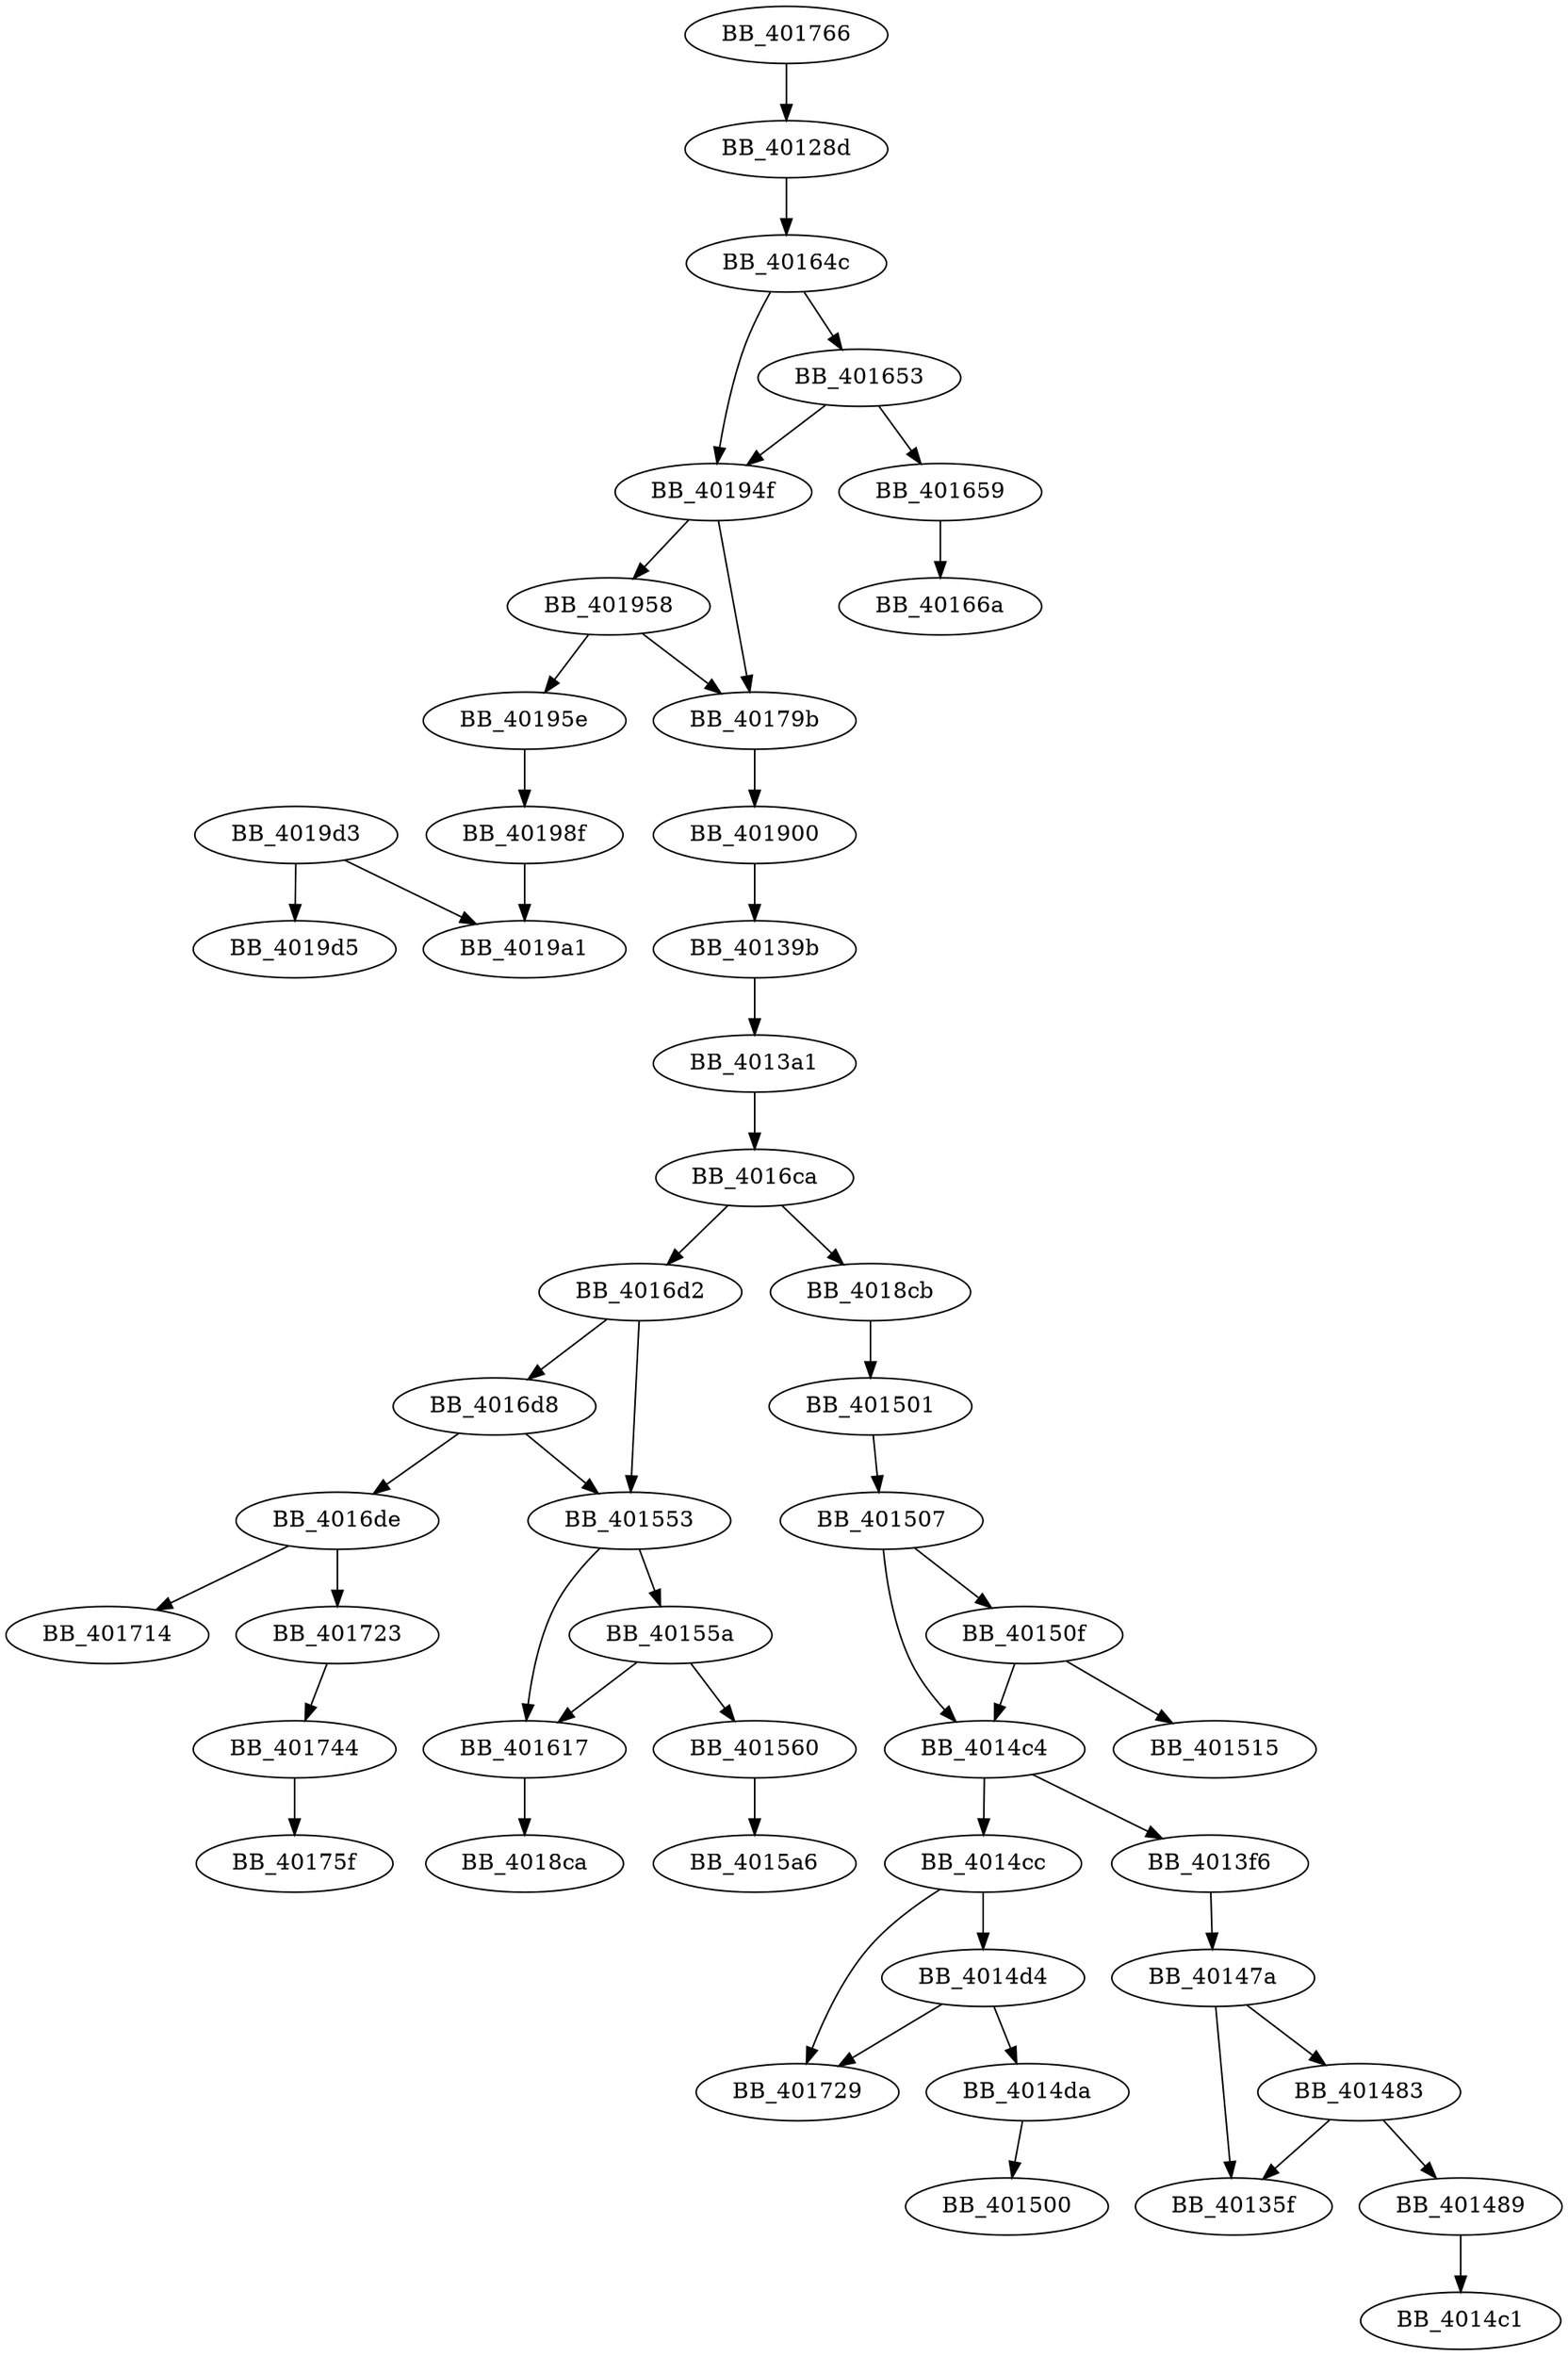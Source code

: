 DiGraph sub_401766{
BB_40128d->BB_40164c
BB_40139b->BB_4013a1
BB_4013a1->BB_4016ca
BB_4013f6->BB_40147a
BB_40147a->BB_40135f
BB_40147a->BB_401483
BB_401483->BB_40135f
BB_401483->BB_401489
BB_401489->BB_4014c1
BB_4014c4->BB_4013f6
BB_4014c4->BB_4014cc
BB_4014cc->BB_4014d4
BB_4014cc->BB_401729
BB_4014d4->BB_4014da
BB_4014d4->BB_401729
BB_4014da->BB_401500
BB_401501->BB_401507
BB_401507->BB_4014c4
BB_401507->BB_40150f
BB_40150f->BB_4014c4
BB_40150f->BB_401515
BB_401553->BB_40155a
BB_401553->BB_401617
BB_40155a->BB_401560
BB_40155a->BB_401617
BB_401560->BB_4015a6
BB_401617->BB_4018ca
BB_40164c->BB_401653
BB_40164c->BB_40194f
BB_401653->BB_401659
BB_401653->BB_40194f
BB_401659->BB_40166a
BB_4016ca->BB_4016d2
BB_4016ca->BB_4018cb
BB_4016d2->BB_401553
BB_4016d2->BB_4016d8
BB_4016d8->BB_401553
BB_4016d8->BB_4016de
BB_4016de->BB_401714
BB_4016de->BB_401723
BB_401723->BB_401744
BB_401744->BB_40175f
BB_401766->BB_40128d
BB_40179b->BB_401900
BB_4018cb->BB_401501
BB_401900->BB_40139b
BB_40194f->BB_40179b
BB_40194f->BB_401958
BB_401958->BB_40179b
BB_401958->BB_40195e
BB_40195e->BB_40198f
BB_40198f->BB_4019a1
BB_4019d3->BB_4019a1
BB_4019d3->BB_4019d5
}

